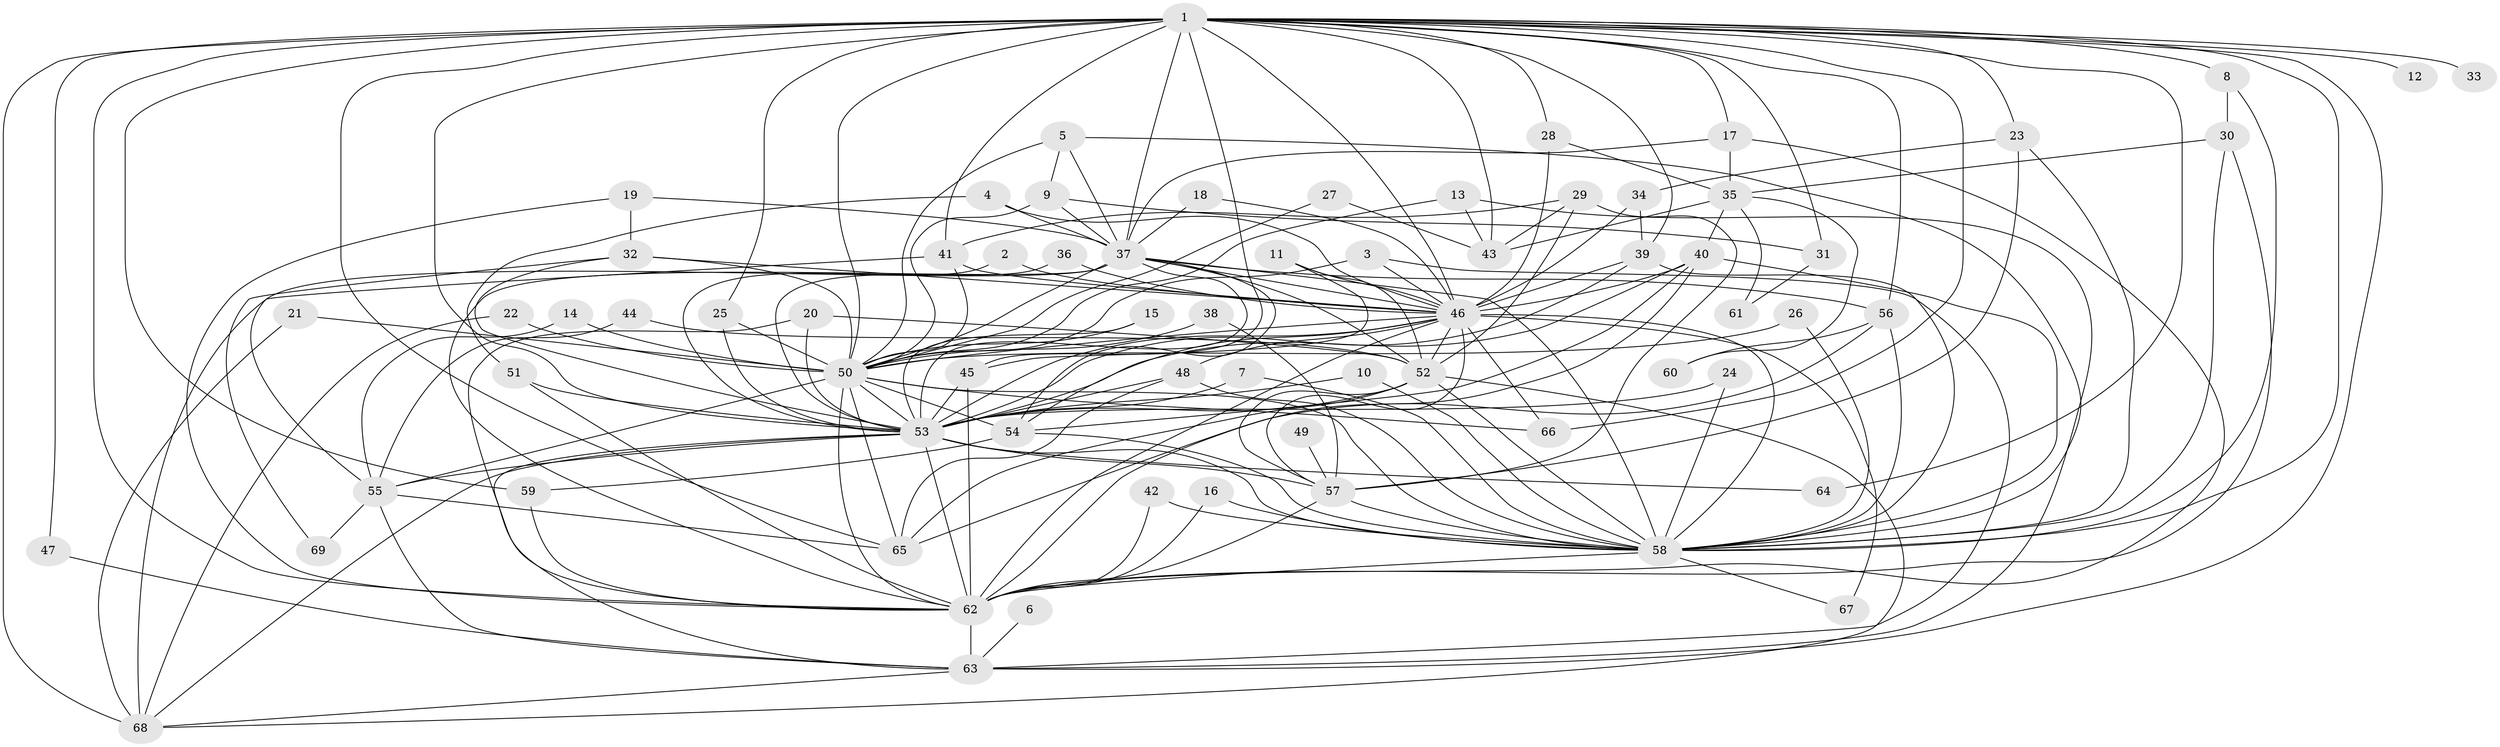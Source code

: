 // original degree distribution, {22: 0.0072992700729927005, 21: 0.0072992700729927005, 31: 0.014598540145985401, 23: 0.0072992700729927005, 16: 0.014598540145985401, 33: 0.0072992700729927005, 19: 0.0072992700729927005, 20: 0.0072992700729927005, 4: 0.11678832116788321, 3: 0.23357664233576642, 7: 0.0072992700729927005, 2: 0.5036496350364964, 8: 0.014598540145985401, 11: 0.0072992700729927005, 6: 0.029197080291970802, 5: 0.014598540145985401}
// Generated by graph-tools (version 1.1) at 2025/25/03/09/25 03:25:45]
// undirected, 69 vertices, 187 edges
graph export_dot {
graph [start="1"]
  node [color=gray90,style=filled];
  1;
  2;
  3;
  4;
  5;
  6;
  7;
  8;
  9;
  10;
  11;
  12;
  13;
  14;
  15;
  16;
  17;
  18;
  19;
  20;
  21;
  22;
  23;
  24;
  25;
  26;
  27;
  28;
  29;
  30;
  31;
  32;
  33;
  34;
  35;
  36;
  37;
  38;
  39;
  40;
  41;
  42;
  43;
  44;
  45;
  46;
  47;
  48;
  49;
  50;
  51;
  52;
  53;
  54;
  55;
  56;
  57;
  58;
  59;
  60;
  61;
  62;
  63;
  64;
  65;
  66;
  67;
  68;
  69;
  1 -- 8 [weight=1.0];
  1 -- 12 [weight=2.0];
  1 -- 17 [weight=1.0];
  1 -- 23 [weight=1.0];
  1 -- 25 [weight=1.0];
  1 -- 28 [weight=1.0];
  1 -- 31 [weight=1.0];
  1 -- 33 [weight=2.0];
  1 -- 37 [weight=2.0];
  1 -- 39 [weight=1.0];
  1 -- 41 [weight=1.0];
  1 -- 43 [weight=1.0];
  1 -- 45 [weight=1.0];
  1 -- 46 [weight=3.0];
  1 -- 47 [weight=1.0];
  1 -- 50 [weight=2.0];
  1 -- 53 [weight=5.0];
  1 -- 56 [weight=1.0];
  1 -- 58 [weight=2.0];
  1 -- 59 [weight=2.0];
  1 -- 62 [weight=4.0];
  1 -- 63 [weight=1.0];
  1 -- 64 [weight=1.0];
  1 -- 65 [weight=1.0];
  1 -- 66 [weight=1.0];
  1 -- 68 [weight=2.0];
  2 -- 46 [weight=1.0];
  2 -- 53 [weight=1.0];
  3 -- 46 [weight=1.0];
  3 -- 50 [weight=1.0];
  3 -- 63 [weight=1.0];
  4 -- 37 [weight=1.0];
  4 -- 46 [weight=1.0];
  4 -- 51 [weight=1.0];
  5 -- 9 [weight=1.0];
  5 -- 37 [weight=1.0];
  5 -- 50 [weight=1.0];
  5 -- 58 [weight=1.0];
  6 -- 63 [weight=1.0];
  7 -- 53 [weight=1.0];
  7 -- 58 [weight=1.0];
  8 -- 30 [weight=1.0];
  8 -- 58 [weight=1.0];
  9 -- 31 [weight=1.0];
  9 -- 37 [weight=1.0];
  9 -- 50 [weight=1.0];
  10 -- 53 [weight=1.0];
  10 -- 58 [weight=1.0];
  11 -- 45 [weight=1.0];
  11 -- 46 [weight=1.0];
  11 -- 52 [weight=1.0];
  13 -- 43 [weight=1.0];
  13 -- 50 [weight=1.0];
  13 -- 63 [weight=1.0];
  14 -- 50 [weight=1.0];
  14 -- 55 [weight=1.0];
  15 -- 50 [weight=1.0];
  15 -- 53 [weight=1.0];
  16 -- 58 [weight=1.0];
  16 -- 62 [weight=1.0];
  17 -- 35 [weight=1.0];
  17 -- 37 [weight=1.0];
  17 -- 62 [weight=1.0];
  18 -- 37 [weight=1.0];
  18 -- 46 [weight=1.0];
  19 -- 32 [weight=1.0];
  19 -- 37 [weight=1.0];
  19 -- 62 [weight=1.0];
  20 -- 52 [weight=1.0];
  20 -- 53 [weight=1.0];
  20 -- 62 [weight=1.0];
  21 -- 50 [weight=1.0];
  21 -- 68 [weight=1.0];
  22 -- 50 [weight=1.0];
  22 -- 68 [weight=1.0];
  23 -- 34 [weight=1.0];
  23 -- 57 [weight=1.0];
  23 -- 58 [weight=1.0];
  24 -- 53 [weight=1.0];
  24 -- 58 [weight=1.0];
  25 -- 50 [weight=1.0];
  25 -- 53 [weight=1.0];
  26 -- 50 [weight=1.0];
  26 -- 58 [weight=1.0];
  27 -- 43 [weight=1.0];
  27 -- 50 [weight=1.0];
  28 -- 35 [weight=1.0];
  28 -- 46 [weight=2.0];
  29 -- 41 [weight=1.0];
  29 -- 43 [weight=1.0];
  29 -- 52 [weight=1.0];
  29 -- 57 [weight=1.0];
  30 -- 35 [weight=1.0];
  30 -- 58 [weight=2.0];
  30 -- 62 [weight=1.0];
  31 -- 61 [weight=1.0];
  32 -- 46 [weight=1.0];
  32 -- 50 [weight=1.0];
  32 -- 53 [weight=1.0];
  32 -- 69 [weight=1.0];
  34 -- 39 [weight=1.0];
  34 -- 46 [weight=1.0];
  35 -- 40 [weight=1.0];
  35 -- 43 [weight=1.0];
  35 -- 60 [weight=1.0];
  35 -- 61 [weight=1.0];
  36 -- 46 [weight=1.0];
  36 -- 53 [weight=1.0];
  37 -- 46 [weight=1.0];
  37 -- 50 [weight=1.0];
  37 -- 52 [weight=1.0];
  37 -- 53 [weight=2.0];
  37 -- 54 [weight=1.0];
  37 -- 56 [weight=1.0];
  37 -- 58 [weight=2.0];
  37 -- 62 [weight=2.0];
  37 -- 68 [weight=1.0];
  38 -- 50 [weight=1.0];
  38 -- 57 [weight=1.0];
  39 -- 46 [weight=1.0];
  39 -- 53 [weight=1.0];
  39 -- 58 [weight=1.0];
  40 -- 46 [weight=1.0];
  40 -- 53 [weight=1.0];
  40 -- 54 [weight=1.0];
  40 -- 58 [weight=1.0];
  40 -- 62 [weight=1.0];
  41 -- 46 [weight=1.0];
  41 -- 50 [weight=1.0];
  41 -- 55 [weight=1.0];
  42 -- 58 [weight=1.0];
  42 -- 62 [weight=1.0];
  44 -- 52 [weight=1.0];
  44 -- 55 [weight=1.0];
  45 -- 53 [weight=1.0];
  45 -- 62 [weight=1.0];
  46 -- 48 [weight=1.0];
  46 -- 50 [weight=1.0];
  46 -- 52 [weight=1.0];
  46 -- 53 [weight=2.0];
  46 -- 54 [weight=1.0];
  46 -- 57 [weight=1.0];
  46 -- 58 [weight=1.0];
  46 -- 62 [weight=2.0];
  46 -- 66 [weight=1.0];
  46 -- 67 [weight=1.0];
  47 -- 63 [weight=1.0];
  48 -- 53 [weight=1.0];
  48 -- 58 [weight=1.0];
  48 -- 65 [weight=1.0];
  49 -- 57 [weight=2.0];
  50 -- 53 [weight=3.0];
  50 -- 54 [weight=2.0];
  50 -- 55 [weight=2.0];
  50 -- 58 [weight=1.0];
  50 -- 62 [weight=2.0];
  50 -- 65 [weight=1.0];
  50 -- 66 [weight=1.0];
  51 -- 53 [weight=2.0];
  51 -- 62 [weight=1.0];
  52 -- 53 [weight=1.0];
  52 -- 57 [weight=1.0];
  52 -- 58 [weight=1.0];
  52 -- 65 [weight=1.0];
  52 -- 68 [weight=1.0];
  53 -- 55 [weight=1.0];
  53 -- 57 [weight=1.0];
  53 -- 58 [weight=2.0];
  53 -- 62 [weight=4.0];
  53 -- 63 [weight=1.0];
  53 -- 64 [weight=2.0];
  53 -- 68 [weight=1.0];
  54 -- 58 [weight=1.0];
  54 -- 59 [weight=1.0];
  55 -- 63 [weight=1.0];
  55 -- 65 [weight=1.0];
  55 -- 69 [weight=1.0];
  56 -- 58 [weight=2.0];
  56 -- 60 [weight=1.0];
  56 -- 65 [weight=1.0];
  57 -- 58 [weight=1.0];
  57 -- 62 [weight=1.0];
  58 -- 62 [weight=2.0];
  58 -- 67 [weight=1.0];
  59 -- 62 [weight=1.0];
  62 -- 63 [weight=1.0];
  63 -- 68 [weight=1.0];
}
